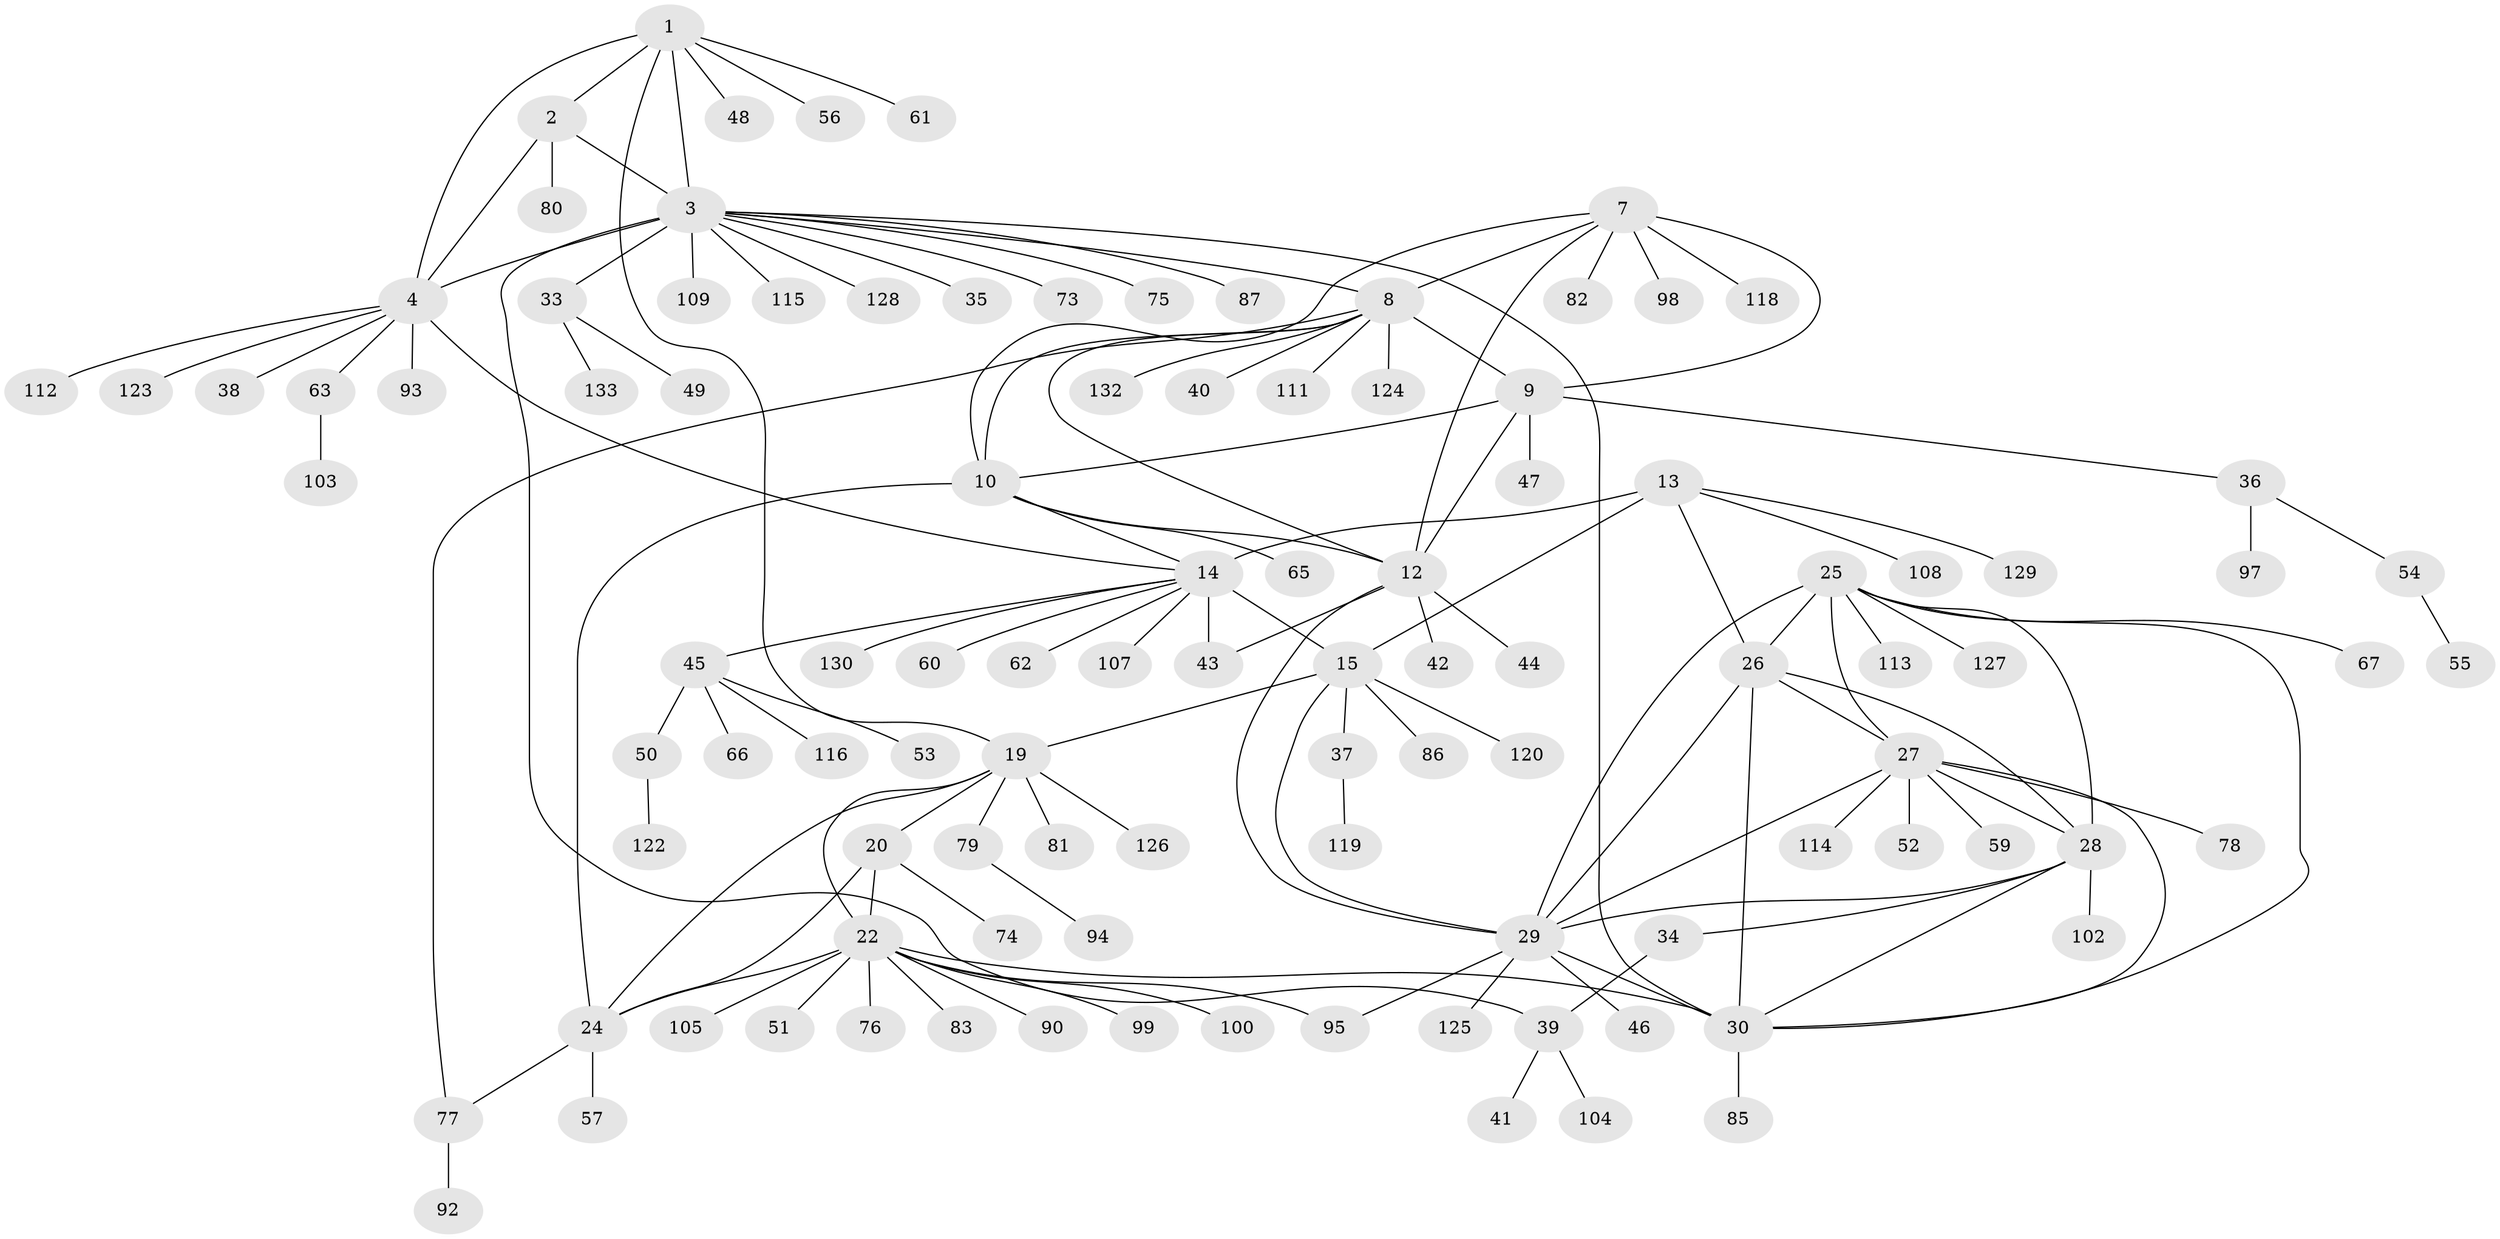 // original degree distribution, {10: 0.045112781954887216, 7: 0.022556390977443608, 9: 0.03759398496240601, 12: 0.015037593984962405, 8: 0.045112781954887216, 6: 0.05263157894736842, 5: 0.007518796992481203, 11: 0.007518796992481203, 1: 0.6015037593984962, 2: 0.12781954887218044, 3: 0.03007518796992481, 4: 0.007518796992481203}
// Generated by graph-tools (version 1.1) at 2025/11/02/27/25 16:11:35]
// undirected, 105 vertices, 138 edges
graph export_dot {
graph [start="1"]
  node [color=gray90,style=filled];
  1 [super="+106"];
  2 [super="+58"];
  3 [super="+6"];
  4 [super="+5"];
  7;
  8 [super="+71"];
  9 [super="+11"];
  10 [super="+31"];
  12 [super="+84"];
  13 [super="+16"];
  14 [super="+18"];
  15 [super="+17"];
  19 [super="+88"];
  20 [super="+21"];
  22 [super="+23"];
  24 [super="+32"];
  25 [super="+72"];
  26;
  27 [super="+69"];
  28 [super="+64"];
  29 [super="+117"];
  30;
  33;
  34;
  35 [super="+131"];
  36 [super="+89"];
  37;
  38;
  39 [super="+68"];
  40;
  41;
  42;
  43;
  44;
  45 [super="+70"];
  46;
  47;
  48;
  49 [super="+91"];
  50;
  51;
  52;
  53 [super="+101"];
  54;
  55;
  56;
  57;
  59;
  60;
  61;
  62;
  63;
  65;
  66;
  67;
  73;
  74;
  75;
  76;
  77;
  78;
  79;
  80;
  81;
  82 [super="+96"];
  83;
  85;
  86 [super="+121"];
  87;
  90;
  92;
  93;
  94;
  95;
  97;
  98;
  99;
  100;
  102;
  103;
  104;
  105;
  107;
  108;
  109 [super="+110"];
  111;
  112;
  113;
  114;
  115;
  116;
  118;
  119;
  120;
  122;
  123;
  124;
  125;
  126;
  127;
  128;
  129;
  130;
  132;
  133;
  1 -- 2;
  1 -- 3 [weight=2];
  1 -- 4 [weight=2];
  1 -- 19;
  1 -- 48;
  1 -- 56;
  1 -- 61;
  2 -- 3 [weight=2];
  2 -- 4 [weight=2];
  2 -- 80;
  3 -- 4 [weight=4];
  3 -- 8;
  3 -- 87;
  3 -- 128;
  3 -- 33;
  3 -- 35;
  3 -- 73;
  3 -- 75;
  3 -- 109;
  3 -- 115;
  3 -- 30;
  3 -- 39;
  4 -- 112;
  4 -- 14;
  4 -- 38;
  4 -- 123;
  4 -- 93;
  4 -- 63;
  7 -- 8;
  7 -- 9 [weight=2];
  7 -- 10;
  7 -- 12;
  7 -- 82;
  7 -- 98;
  7 -- 118;
  8 -- 9 [weight=2];
  8 -- 10;
  8 -- 12;
  8 -- 40;
  8 -- 77;
  8 -- 111;
  8 -- 124;
  8 -- 132;
  9 -- 10 [weight=2];
  9 -- 12 [weight=2];
  9 -- 36;
  9 -- 47;
  10 -- 12;
  10 -- 14;
  10 -- 24;
  10 -- 65;
  12 -- 29;
  12 -- 42;
  12 -- 43;
  12 -- 44;
  13 -- 14 [weight=4];
  13 -- 15 [weight=4];
  13 -- 129;
  13 -- 26;
  13 -- 108;
  14 -- 15 [weight=4];
  14 -- 62;
  14 -- 107;
  14 -- 130;
  14 -- 43;
  14 -- 45;
  14 -- 60;
  15 -- 86;
  15 -- 29;
  15 -- 19;
  15 -- 37;
  15 -- 120;
  19 -- 20 [weight=2];
  19 -- 22 [weight=2];
  19 -- 24;
  19 -- 79;
  19 -- 81;
  19 -- 126;
  20 -- 22 [weight=4];
  20 -- 24 [weight=2];
  20 -- 74;
  22 -- 24 [weight=2];
  22 -- 76;
  22 -- 90;
  22 -- 105;
  22 -- 99;
  22 -- 100;
  22 -- 83;
  22 -- 51;
  22 -- 30;
  22 -- 95;
  24 -- 77;
  24 -- 57;
  25 -- 26;
  25 -- 27;
  25 -- 28;
  25 -- 29;
  25 -- 30;
  25 -- 67;
  25 -- 113;
  25 -- 127;
  26 -- 27;
  26 -- 28;
  26 -- 29;
  26 -- 30;
  27 -- 28;
  27 -- 29;
  27 -- 30;
  27 -- 52;
  27 -- 59;
  27 -- 78;
  27 -- 114;
  28 -- 29;
  28 -- 30;
  28 -- 34;
  28 -- 102;
  29 -- 30;
  29 -- 46;
  29 -- 95;
  29 -- 125;
  30 -- 85;
  33 -- 49;
  33 -- 133;
  34 -- 39;
  36 -- 54;
  36 -- 97;
  37 -- 119;
  39 -- 41;
  39 -- 104;
  45 -- 50;
  45 -- 53;
  45 -- 66;
  45 -- 116;
  50 -- 122;
  54 -- 55;
  63 -- 103;
  77 -- 92;
  79 -- 94;
}
